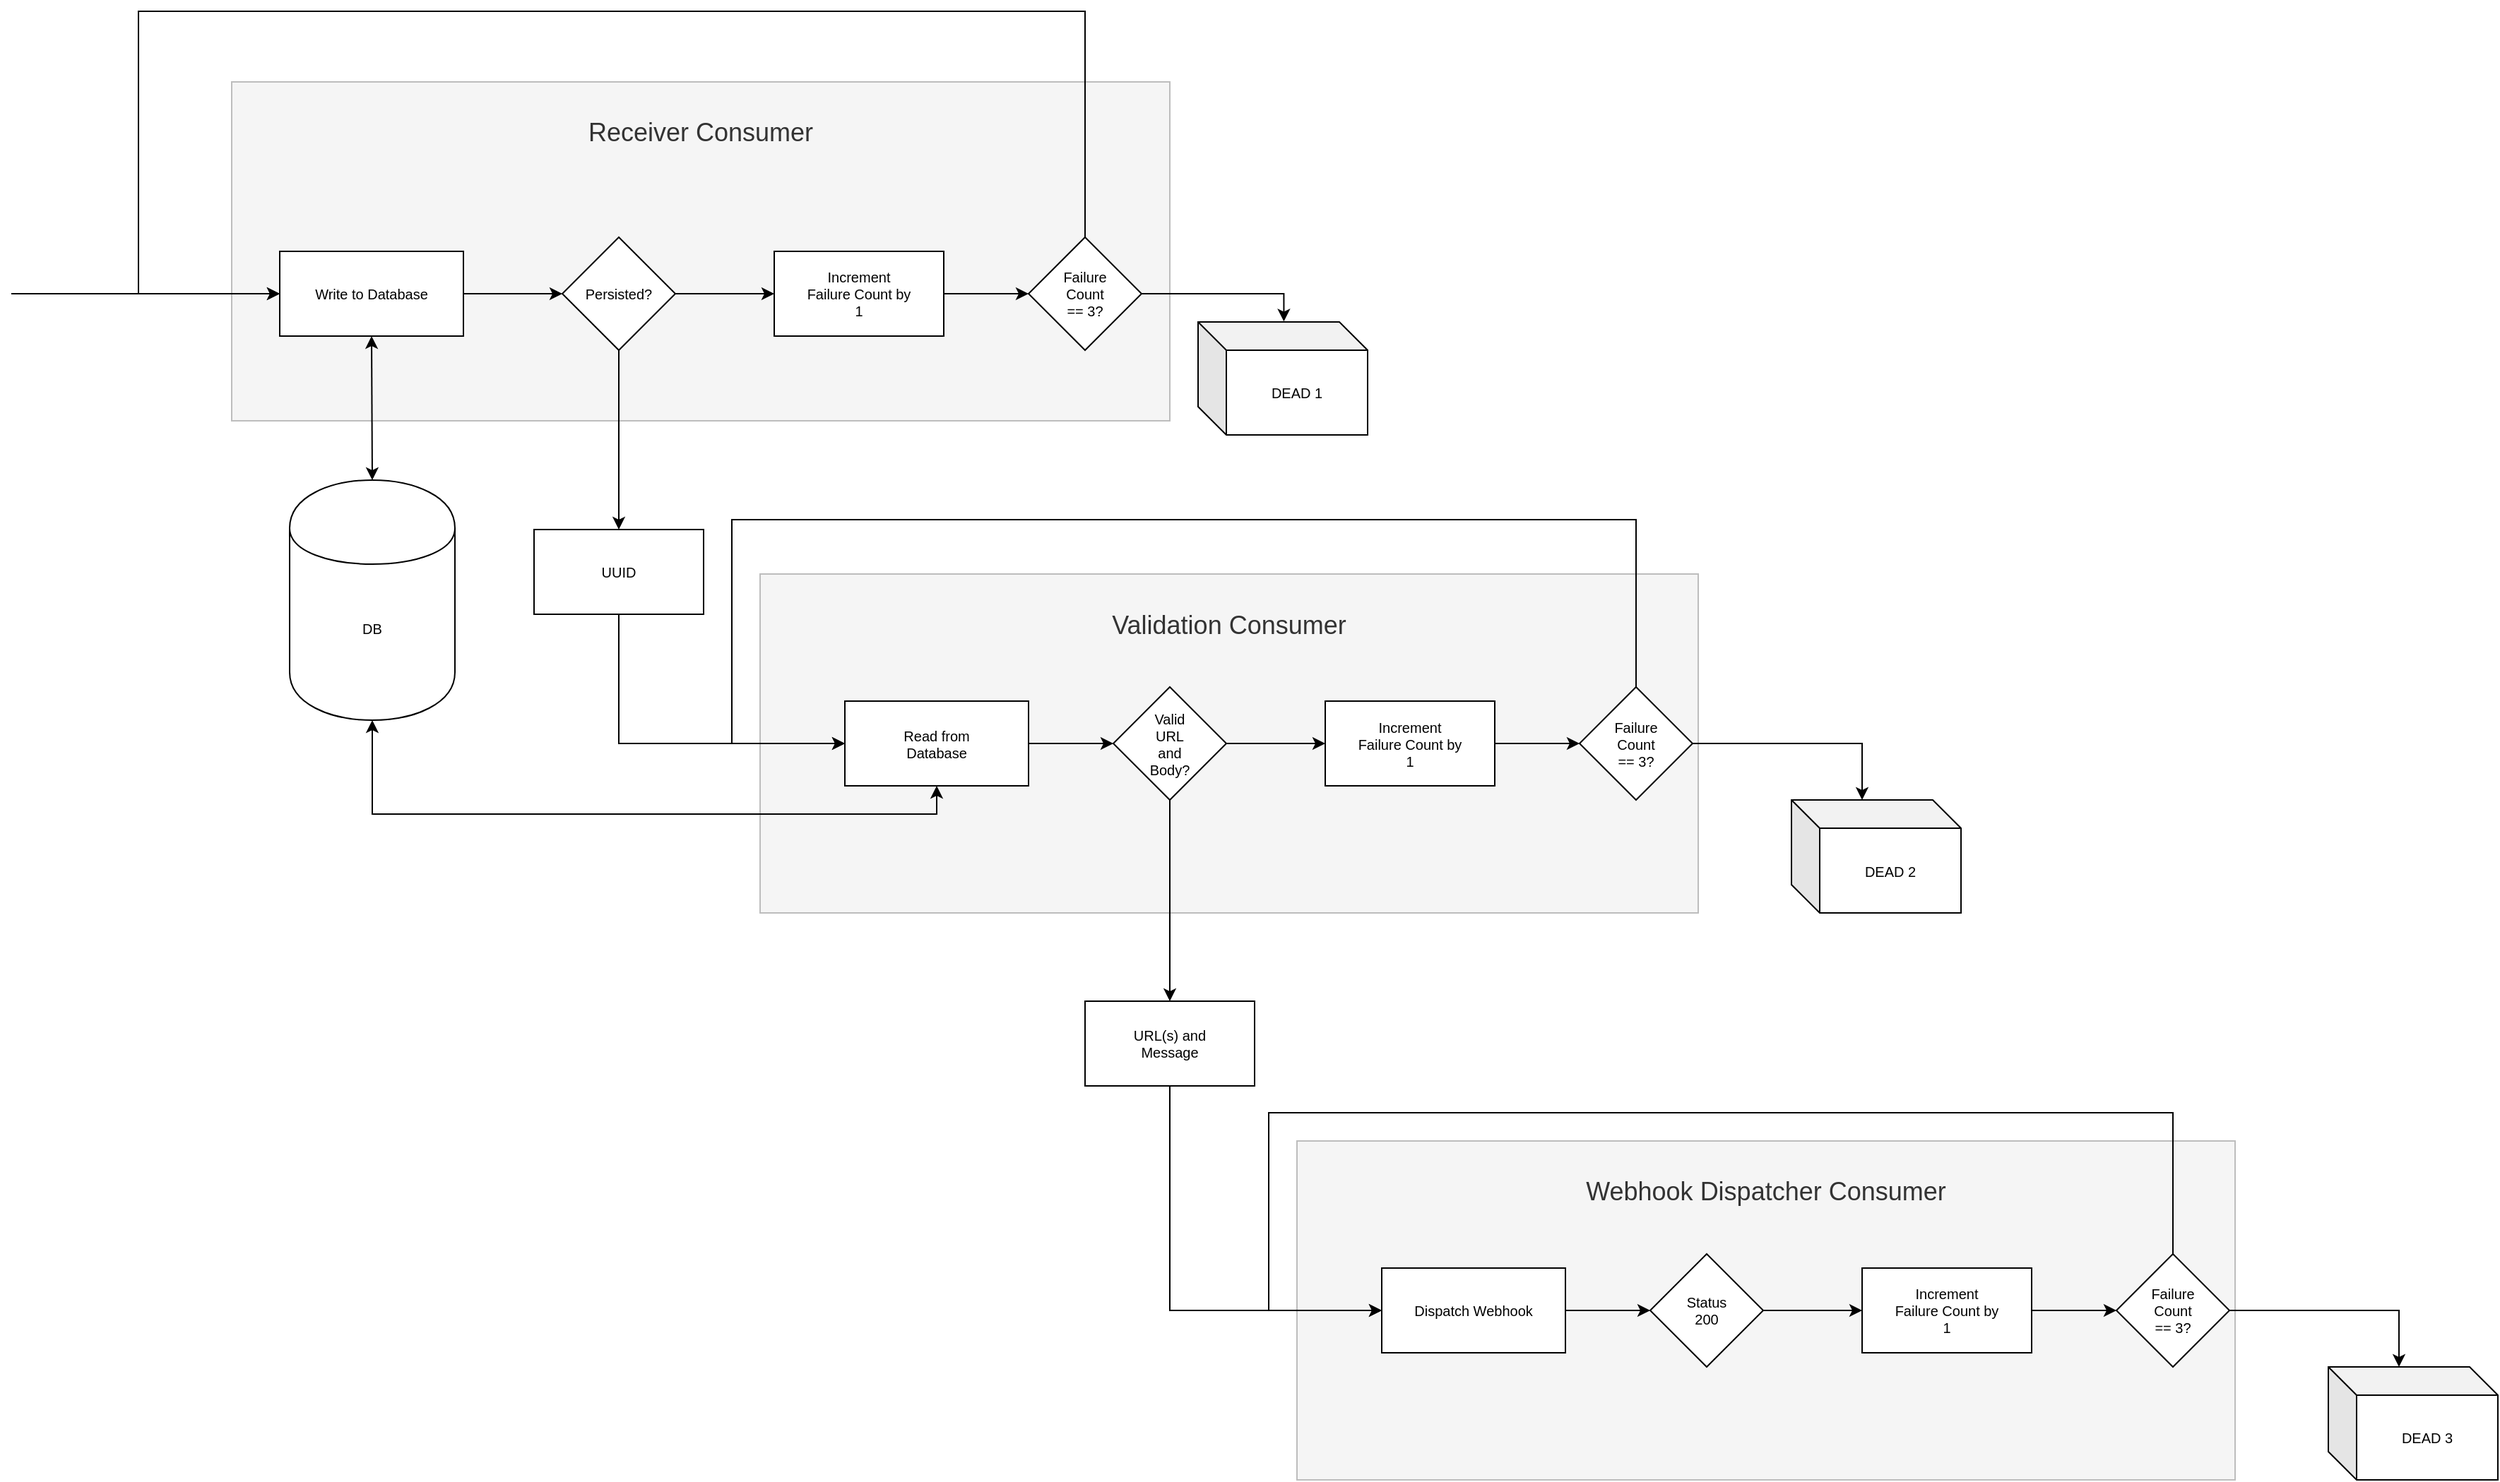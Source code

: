 <mxfile version="10.8.3" type="github"><diagram id="HG0QxTIH9UidWXxI6H0z" name="Page-1"><mxGraphModel dx="2687" dy="2353" grid="1" gridSize="10" guides="1" tooltips="1" connect="1" arrows="1" fold="1" page="1" pageScale="1" pageWidth="850" pageHeight="1100" math="0" shadow="0"><root><mxCell id="0"/><mxCell id="1" parent="0"/><mxCell id="z_E8epW7gJSbPzmLfMCL-4" value="&lt;p style=&quot;text-align: right ; line-height: 130% ; font-size: 18px&quot;&gt;Webhook Dispatcher Consumer&lt;/p&gt;" style="rounded=0;whiteSpace=wrap;html=1;fontSize=18;verticalAlign=top;fillColor=#f5f5f5;strokeColor=#BDBDBD;fontColor=#333333;" vertex="1" parent="1"><mxGeometry x="770" y="760" width="664" height="240" as="geometry"/></mxCell><mxCell id="Wyql8I2RwoClUtyMlob9-33" value="&lt;p style=&quot;text-align: right ; line-height: 130% ; font-size: 18px&quot;&gt;Validation Consumer&lt;/p&gt;" style="rounded=0;whiteSpace=wrap;html=1;fontSize=18;verticalAlign=top;fillColor=#f5f5f5;strokeColor=#BDBDBD;fontColor=#333333;" parent="1" vertex="1"><mxGeometry x="390" y="358.5" width="664" height="240" as="geometry"/></mxCell><mxCell id="Wyql8I2RwoClUtyMlob9-28" value="&lt;p style=&quot;text-align: right; line-height: 130%; font-size: 18px;&quot;&gt;Receiver Consumer&lt;/p&gt;" style="rounded=0;whiteSpace=wrap;html=1;fontSize=18;verticalAlign=top;fillColor=#f5f5f5;strokeColor=#BDBDBD;fontColor=#333333;" parent="1" vertex="1"><mxGeometry x="16" y="10" width="664" height="240" as="geometry"/></mxCell><mxCell id="Wyql8I2RwoClUtyMlob9-37" style="edgeStyle=orthogonalEdgeStyle;rounded=0;orthogonalLoop=1;jettySize=auto;html=1;exitX=0.5;exitY=1;exitDx=0;exitDy=0;entryX=0.5;entryY=1;entryDx=0;entryDy=0;fontSize=18;fontColor=#333333;startArrow=classic;startFill=1;" parent="1" source="Wyql8I2RwoClUtyMlob9-2" target="Wyql8I2RwoClUtyMlob9-35" edge="1"><mxGeometry relative="1" as="geometry"/></mxCell><mxCell id="Wyql8I2RwoClUtyMlob9-2" value="DB" style="shape=cylinder;whiteSpace=wrap;html=1;boundedLbl=1;backgroundOutline=1;fontSize=10;spacingRight=12;spacingLeft=12;spacing=12;" parent="1" vertex="1"><mxGeometry x="57" y="292" width="117" height="170" as="geometry"/></mxCell><mxCell id="Wyql8I2RwoClUtyMlob9-11" style="edgeStyle=orthogonalEdgeStyle;rounded=0;orthogonalLoop=1;jettySize=auto;html=1;exitX=1;exitY=0.5;exitDx=0;exitDy=0;fontSize=10;spacingRight=12;spacingLeft=12;spacing=12;" parent="1" source="Wyql8I2RwoClUtyMlob9-3" target="Wyql8I2RwoClUtyMlob9-10" edge="1"><mxGeometry relative="1" as="geometry"/></mxCell><mxCell id="Wyql8I2RwoClUtyMlob9-3" value="Write to Database" style="rounded=0;whiteSpace=wrap;html=1;fontSize=10;spacingRight=12;spacingLeft=12;spacing=12;" parent="1" vertex="1"><mxGeometry x="50" y="130" width="130" height="60" as="geometry"/></mxCell><mxCell id="Wyql8I2RwoClUtyMlob9-34" style="edgeStyle=orthogonalEdgeStyle;rounded=0;orthogonalLoop=1;jettySize=auto;html=1;exitX=0.5;exitY=1;exitDx=0;exitDy=0;entryX=0;entryY=0.5;entryDx=0;entryDy=0;fontSize=18;fontColor=#333333;" parent="1" source="Wyql8I2RwoClUtyMlob9-4" target="Wyql8I2RwoClUtyMlob9-35" edge="1"><mxGeometry relative="1" as="geometry"/></mxCell><mxCell id="Wyql8I2RwoClUtyMlob9-4" value="UUID" style="rounded=0;whiteSpace=wrap;html=1;fontSize=10;spacingRight=12;spacingLeft=12;spacing=12;" parent="1" vertex="1"><mxGeometry x="230" y="327" width="120" height="60" as="geometry"/></mxCell><mxCell id="Wyql8I2RwoClUtyMlob9-12" style="edgeStyle=orthogonalEdgeStyle;rounded=0;orthogonalLoop=1;jettySize=auto;html=1;exitX=0.5;exitY=1;exitDx=0;exitDy=0;fontSize=10;spacingRight=12;spacingLeft=12;spacing=12;" parent="1" source="Wyql8I2RwoClUtyMlob9-10" target="Wyql8I2RwoClUtyMlob9-4" edge="1"><mxGeometry relative="1" as="geometry"/></mxCell><mxCell id="Wyql8I2RwoClUtyMlob9-20" style="edgeStyle=orthogonalEdgeStyle;rounded=0;orthogonalLoop=1;jettySize=auto;html=1;exitX=1;exitY=0.5;exitDx=0;exitDy=0;entryX=0;entryY=0.5;entryDx=0;entryDy=0;fontSize=10;spacingRight=12;spacingLeft=12;spacing=12;" parent="1" source="Wyql8I2RwoClUtyMlob9-10" target="Wyql8I2RwoClUtyMlob9-19" edge="1"><mxGeometry relative="1" as="geometry"/></mxCell><mxCell id="Wyql8I2RwoClUtyMlob9-10" value="Persisted?" style="rhombus;whiteSpace=wrap;html=1;fontSize=10;spacingRight=12;spacingLeft=12;spacing=12;" parent="1" vertex="1"><mxGeometry x="250" y="120" width="80" height="80" as="geometry"/></mxCell><mxCell id="Wyql8I2RwoClUtyMlob9-15" value="" style="endArrow=classic;startArrow=classic;html=1;fontSize=10;spacingRight=12;spacingLeft=12;spacing=12;entryX=0.5;entryY=0;entryDx=0;entryDy=0;" parent="1" target="Wyql8I2RwoClUtyMlob9-2" edge="1"><mxGeometry width="50" height="50" relative="1" as="geometry"><mxPoint x="115" y="190" as="sourcePoint"/><mxPoint x="115" y="350" as="targetPoint"/></mxGeometry></mxCell><mxCell id="Wyql8I2RwoClUtyMlob9-22" style="edgeStyle=orthogonalEdgeStyle;rounded=0;orthogonalLoop=1;jettySize=auto;html=1;exitX=1;exitY=0.5;exitDx=0;exitDy=0;entryX=0;entryY=0.5;entryDx=0;entryDy=0;fontSize=10;spacingRight=12;spacingLeft=12;spacing=12;" parent="1" source="Wyql8I2RwoClUtyMlob9-19" target="Wyql8I2RwoClUtyMlob9-21" edge="1"><mxGeometry relative="1" as="geometry"/></mxCell><mxCell id="Wyql8I2RwoClUtyMlob9-19" value="Increment Failure Count by 1" style="rounded=0;whiteSpace=wrap;html=1;fontSize=10;spacingRight=12;spacingLeft=12;spacing=12;" parent="1" vertex="1"><mxGeometry x="400" y="130" width="120" height="60" as="geometry"/></mxCell><mxCell id="Wyql8I2RwoClUtyMlob9-24" style="edgeStyle=orthogonalEdgeStyle;rounded=0;orthogonalLoop=1;jettySize=auto;html=1;exitX=0.5;exitY=0;exitDx=0;exitDy=0;entryX=0;entryY=0.5;entryDx=0;entryDy=0;fontSize=10;spacingRight=12;spacingLeft=12;spacing=12;" parent="1" source="Wyql8I2RwoClUtyMlob9-21" target="Wyql8I2RwoClUtyMlob9-3" edge="1"><mxGeometry relative="1" as="geometry"><Array as="points"><mxPoint x="620" y="-40"/><mxPoint x="-50" y="-40"/><mxPoint x="-50" y="160"/></Array></mxGeometry></mxCell><mxCell id="Wyql8I2RwoClUtyMlob9-26" style="edgeStyle=orthogonalEdgeStyle;rounded=0;orthogonalLoop=1;jettySize=auto;html=1;exitX=1;exitY=0.5;exitDx=0;exitDy=0;entryX=0.506;entryY=-0.004;entryDx=0;entryDy=0;entryPerimeter=0;fontSize=10;spacingRight=12;spacingLeft=12;spacing=12;" parent="1" source="Wyql8I2RwoClUtyMlob9-21" target="Wyql8I2RwoClUtyMlob9-25" edge="1"><mxGeometry relative="1" as="geometry"/></mxCell><mxCell id="Wyql8I2RwoClUtyMlob9-21" value="Failure Count == 3?" style="rhombus;whiteSpace=wrap;html=1;fontSize=10;spacingRight=12;spacingLeft=12;spacing=12;" parent="1" vertex="1"><mxGeometry x="580" y="120" width="80" height="80" as="geometry"/></mxCell><mxCell id="Wyql8I2RwoClUtyMlob9-25" value="DEAD 1" style="shape=cube;whiteSpace=wrap;html=1;boundedLbl=1;backgroundOutline=1;darkOpacity=0.05;darkOpacity2=0.1;fontSize=10;spacingRight=12;spacingLeft=12;spacing=12;" parent="1" vertex="1"><mxGeometry x="700" y="180" width="120" height="80" as="geometry"/></mxCell><mxCell id="Wyql8I2RwoClUtyMlob9-29" value="" style="endArrow=classic;html=1;fontSize=10;entryX=0;entryY=0.5;entryDx=0;entryDy=0;" parent="1" target="Wyql8I2RwoClUtyMlob9-3" edge="1"><mxGeometry width="50" height="50" relative="1" as="geometry"><mxPoint x="-140" y="160" as="sourcePoint"/><mxPoint x="-90" y="110" as="targetPoint"/></mxGeometry></mxCell><mxCell id="Wyql8I2RwoClUtyMlob9-42" style="edgeStyle=orthogonalEdgeStyle;rounded=0;orthogonalLoop=1;jettySize=auto;html=1;exitX=1;exitY=0.5;exitDx=0;exitDy=0;entryX=0;entryY=0.5;entryDx=0;entryDy=0;startArrow=none;startFill=0;fontSize=18;fontColor=#333333;" parent="1" source="Wyql8I2RwoClUtyMlob9-35" target="Wyql8I2RwoClUtyMlob9-40" edge="1"><mxGeometry relative="1" as="geometry"/></mxCell><mxCell id="Wyql8I2RwoClUtyMlob9-35" value="Read from Database" style="rounded=0;whiteSpace=wrap;html=1;fontSize=10;spacingRight=12;spacingLeft=12;spacing=12;" parent="1" vertex="1"><mxGeometry x="450" y="448.5" width="130" height="60" as="geometry"/></mxCell><mxCell id="z_E8epW7gJSbPzmLfMCL-3" style="edgeStyle=orthogonalEdgeStyle;rounded=0;orthogonalLoop=1;jettySize=auto;html=1;entryX=0.5;entryY=0;entryDx=0;entryDy=0;" edge="1" parent="1" source="Wyql8I2RwoClUtyMlob9-40" target="z_E8epW7gJSbPzmLfMCL-1"><mxGeometry relative="1" as="geometry"/></mxCell><mxCell id="Wyql8I2RwoClUtyMlob9-40" value="Valid URL and Body?" style="rhombus;whiteSpace=wrap;html=1;fontSize=10;spacingRight=12;spacingLeft=12;spacing=12;" parent="1" vertex="1"><mxGeometry x="640" y="438.5" width="80" height="80" as="geometry"/></mxCell><mxCell id="Wyql8I2RwoClUtyMlob9-43" style="edgeStyle=orthogonalEdgeStyle;rounded=0;orthogonalLoop=1;jettySize=auto;html=1;exitX=1;exitY=0.5;exitDx=0;exitDy=0;entryX=0;entryY=0.5;entryDx=0;entryDy=0;fontSize=10;spacingRight=12;spacingLeft=12;spacing=12;" parent="1" source="Wyql8I2RwoClUtyMlob9-40" target="Wyql8I2RwoClUtyMlob9-45" edge="1"><mxGeometry relative="1" as="geometry"><mxPoint x="720" y="478.5" as="sourcePoint"/></mxGeometry></mxCell><mxCell id="Wyql8I2RwoClUtyMlob9-44" style="edgeStyle=orthogonalEdgeStyle;rounded=0;orthogonalLoop=1;jettySize=auto;html=1;exitX=1;exitY=0.5;exitDx=0;exitDy=0;entryX=0;entryY=0.5;entryDx=0;entryDy=0;fontSize=10;spacingRight=12;spacingLeft=12;spacing=12;" parent="1" source="Wyql8I2RwoClUtyMlob9-45" target="Wyql8I2RwoClUtyMlob9-46" edge="1"><mxGeometry relative="1" as="geometry"/></mxCell><mxCell id="Wyql8I2RwoClUtyMlob9-45" value="Increment Failure Count by 1" style="rounded=0;whiteSpace=wrap;html=1;fontSize=10;spacingRight=12;spacingLeft=12;spacing=12;" parent="1" vertex="1"><mxGeometry x="790" y="448.5" width="120" height="60" as="geometry"/></mxCell><mxCell id="Wyql8I2RwoClUtyMlob9-49" style="edgeStyle=orthogonalEdgeStyle;rounded=0;orthogonalLoop=1;jettySize=auto;html=1;exitX=1;exitY=0.5;exitDx=0;exitDy=0;entryX=0;entryY=0;entryDx=50;entryDy=0;entryPerimeter=0;startArrow=none;startFill=0;fontSize=18;fontColor=#333333;" parent="1" source="Wyql8I2RwoClUtyMlob9-46" target="Wyql8I2RwoClUtyMlob9-47" edge="1"><mxGeometry relative="1" as="geometry"/></mxCell><mxCell id="z_E8epW7gJSbPzmLfMCL-2" style="edgeStyle=orthogonalEdgeStyle;rounded=0;orthogonalLoop=1;jettySize=auto;html=1;exitX=0.5;exitY=0;exitDx=0;exitDy=0;entryX=0;entryY=0.5;entryDx=0;entryDy=0;" edge="1" parent="1" source="Wyql8I2RwoClUtyMlob9-46" target="Wyql8I2RwoClUtyMlob9-35"><mxGeometry relative="1" as="geometry"><Array as="points"><mxPoint x="1010" y="320"/><mxPoint x="370" y="320"/><mxPoint x="370" y="479"/></Array></mxGeometry></mxCell><mxCell id="Wyql8I2RwoClUtyMlob9-46" value="Failure Count == 3?" style="rhombus;whiteSpace=wrap;html=1;fontSize=10;spacingRight=12;spacingLeft=12;spacing=12;" parent="1" vertex="1"><mxGeometry x="970" y="438.5" width="80" height="80" as="geometry"/></mxCell><mxCell id="Wyql8I2RwoClUtyMlob9-47" value="DEAD 2" style="shape=cube;whiteSpace=wrap;html=1;boundedLbl=1;backgroundOutline=1;darkOpacity=0.05;darkOpacity2=0.1;fontSize=10;spacingRight=12;spacingLeft=12;spacing=12;" parent="1" vertex="1"><mxGeometry x="1120" y="518.5" width="120" height="80" as="geometry"/></mxCell><mxCell id="z_E8epW7gJSbPzmLfMCL-14" style="edgeStyle=orthogonalEdgeStyle;rounded=0;orthogonalLoop=1;jettySize=auto;html=1;exitX=0.5;exitY=1;exitDx=0;exitDy=0;entryX=0;entryY=0.5;entryDx=0;entryDy=0;" edge="1" parent="1" source="z_E8epW7gJSbPzmLfMCL-1" target="z_E8epW7gJSbPzmLfMCL-6"><mxGeometry relative="1" as="geometry"/></mxCell><mxCell id="z_E8epW7gJSbPzmLfMCL-1" value="URL(s) and Message" style="rounded=0;whiteSpace=wrap;html=1;fontSize=10;spacingRight=12;spacingLeft=12;spacing=12;" vertex="1" parent="1"><mxGeometry x="620" y="661" width="120" height="60" as="geometry"/></mxCell><mxCell id="z_E8epW7gJSbPzmLfMCL-5" style="edgeStyle=orthogonalEdgeStyle;rounded=0;orthogonalLoop=1;jettySize=auto;html=1;exitX=1;exitY=0.5;exitDx=0;exitDy=0;entryX=0;entryY=0.5;entryDx=0;entryDy=0;startArrow=none;startFill=0;fontSize=18;fontColor=#333333;" edge="1" source="z_E8epW7gJSbPzmLfMCL-6" target="z_E8epW7gJSbPzmLfMCL-7" parent="1"><mxGeometry relative="1" as="geometry"/></mxCell><mxCell id="z_E8epW7gJSbPzmLfMCL-6" value="Dispatch Webhook" style="rounded=0;whiteSpace=wrap;html=1;fontSize=10;spacingRight=12;spacingLeft=12;spacing=12;" vertex="1" parent="1"><mxGeometry x="830" y="850" width="130" height="60" as="geometry"/></mxCell><mxCell id="z_E8epW7gJSbPzmLfMCL-7" value="Status 200" style="rhombus;whiteSpace=wrap;html=1;fontSize=10;spacingRight=12;spacingLeft=12;spacing=12;" vertex="1" parent="1"><mxGeometry x="1020" y="840" width="80" height="80" as="geometry"/></mxCell><mxCell id="z_E8epW7gJSbPzmLfMCL-8" style="edgeStyle=orthogonalEdgeStyle;rounded=0;orthogonalLoop=1;jettySize=auto;html=1;exitX=1;exitY=0.5;exitDx=0;exitDy=0;entryX=0;entryY=0.5;entryDx=0;entryDy=0;fontSize=10;spacingRight=12;spacingLeft=12;spacing=12;" edge="1" source="z_E8epW7gJSbPzmLfMCL-7" target="z_E8epW7gJSbPzmLfMCL-10" parent="1"><mxGeometry relative="1" as="geometry"><mxPoint x="1100" y="880" as="sourcePoint"/></mxGeometry></mxCell><mxCell id="z_E8epW7gJSbPzmLfMCL-9" style="edgeStyle=orthogonalEdgeStyle;rounded=0;orthogonalLoop=1;jettySize=auto;html=1;exitX=1;exitY=0.5;exitDx=0;exitDy=0;entryX=0;entryY=0.5;entryDx=0;entryDy=0;fontSize=10;spacingRight=12;spacingLeft=12;spacing=12;" edge="1" source="z_E8epW7gJSbPzmLfMCL-10" target="z_E8epW7gJSbPzmLfMCL-12" parent="1"><mxGeometry relative="1" as="geometry"/></mxCell><mxCell id="z_E8epW7gJSbPzmLfMCL-10" value="Increment Failure Count by 1" style="rounded=0;whiteSpace=wrap;html=1;fontSize=10;spacingRight=12;spacingLeft=12;spacing=12;" vertex="1" parent="1"><mxGeometry x="1170" y="850" width="120" height="60" as="geometry"/></mxCell><mxCell id="z_E8epW7gJSbPzmLfMCL-11" style="edgeStyle=orthogonalEdgeStyle;rounded=0;orthogonalLoop=1;jettySize=auto;html=1;exitX=1;exitY=0.5;exitDx=0;exitDy=0;entryX=0;entryY=0;entryDx=50;entryDy=0;entryPerimeter=0;startArrow=none;startFill=0;fontSize=18;fontColor=#333333;" edge="1" source="z_E8epW7gJSbPzmLfMCL-12" target="z_E8epW7gJSbPzmLfMCL-13" parent="1"><mxGeometry relative="1" as="geometry"/></mxCell><mxCell id="z_E8epW7gJSbPzmLfMCL-15" style="edgeStyle=orthogonalEdgeStyle;rounded=0;orthogonalLoop=1;jettySize=auto;html=1;exitX=0.5;exitY=0;exitDx=0;exitDy=0;entryX=0;entryY=0.5;entryDx=0;entryDy=0;" edge="1" parent="1" source="z_E8epW7gJSbPzmLfMCL-12" target="z_E8epW7gJSbPzmLfMCL-6"><mxGeometry relative="1" as="geometry"><Array as="points"><mxPoint x="1390" y="740"/><mxPoint x="750" y="740"/><mxPoint x="750" y="880"/></Array></mxGeometry></mxCell><mxCell id="z_E8epW7gJSbPzmLfMCL-12" value="Failure Count == 3?" style="rhombus;whiteSpace=wrap;html=1;fontSize=10;spacingRight=12;spacingLeft=12;spacing=12;" vertex="1" parent="1"><mxGeometry x="1350" y="840" width="80" height="80" as="geometry"/></mxCell><mxCell id="z_E8epW7gJSbPzmLfMCL-13" value="DEAD 3" style="shape=cube;whiteSpace=wrap;html=1;boundedLbl=1;backgroundOutline=1;darkOpacity=0.05;darkOpacity2=0.1;fontSize=10;spacingRight=12;spacingLeft=12;spacing=12;" vertex="1" parent="1"><mxGeometry x="1500" y="920" width="120" height="80" as="geometry"/></mxCell></root></mxGraphModel></diagram></mxfile>